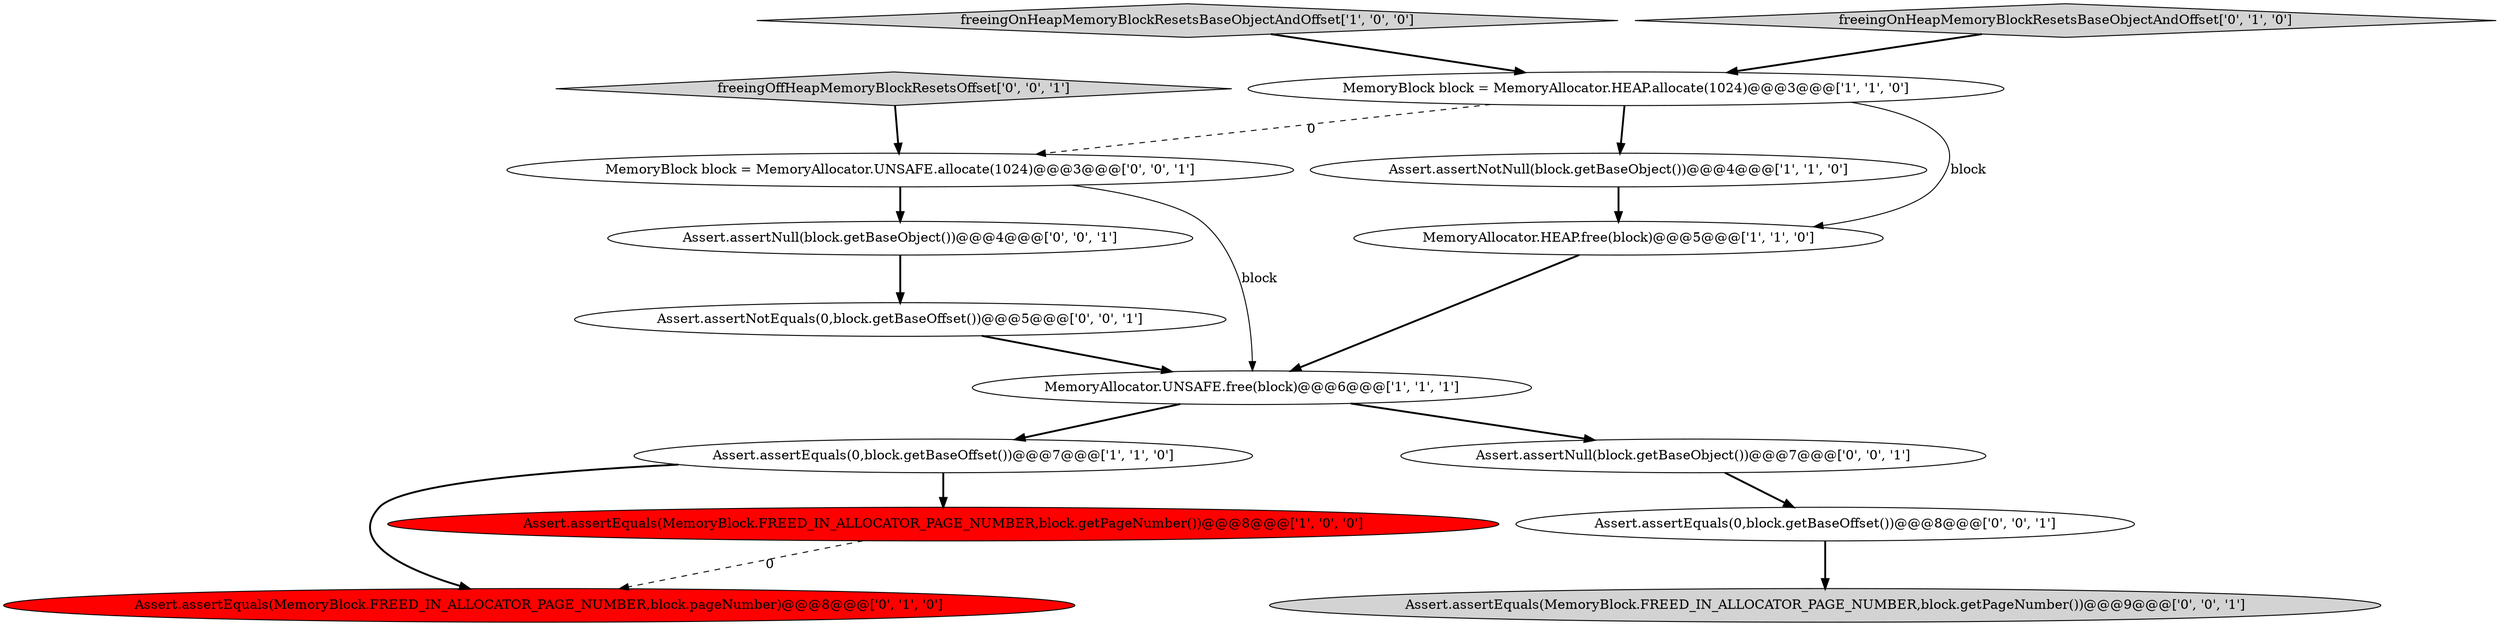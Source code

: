 digraph {
1 [style = filled, label = "Assert.assertNotNull(block.getBaseObject())@@@4@@@['1', '1', '0']", fillcolor = white, shape = ellipse image = "AAA0AAABBB1BBB"];
2 [style = filled, label = "Assert.assertEquals(0,block.getBaseOffset())@@@7@@@['1', '1', '0']", fillcolor = white, shape = ellipse image = "AAA0AAABBB1BBB"];
10 [style = filled, label = "freeingOffHeapMemoryBlockResetsOffset['0', '0', '1']", fillcolor = lightgray, shape = diamond image = "AAA0AAABBB3BBB"];
11 [style = filled, label = "Assert.assertEquals(MemoryBlock.FREED_IN_ALLOCATOR_PAGE_NUMBER,block.getPageNumber())@@@9@@@['0', '0', '1']", fillcolor = lightgray, shape = ellipse image = "AAA0AAABBB3BBB"];
4 [style = filled, label = "MemoryBlock block = MemoryAllocator.HEAP.allocate(1024)@@@3@@@['1', '1', '0']", fillcolor = white, shape = ellipse image = "AAA0AAABBB1BBB"];
9 [style = filled, label = "Assert.assertNotEquals(0,block.getBaseOffset())@@@5@@@['0', '0', '1']", fillcolor = white, shape = ellipse image = "AAA0AAABBB3BBB"];
14 [style = filled, label = "MemoryBlock block = MemoryAllocator.UNSAFE.allocate(1024)@@@3@@@['0', '0', '1']", fillcolor = white, shape = ellipse image = "AAA0AAABBB3BBB"];
5 [style = filled, label = "freeingOnHeapMemoryBlockResetsBaseObjectAndOffset['1', '0', '0']", fillcolor = lightgray, shape = diamond image = "AAA0AAABBB1BBB"];
12 [style = filled, label = "Assert.assertEquals(0,block.getBaseOffset())@@@8@@@['0', '0', '1']", fillcolor = white, shape = ellipse image = "AAA0AAABBB3BBB"];
8 [style = filled, label = "freeingOnHeapMemoryBlockResetsBaseObjectAndOffset['0', '1', '0']", fillcolor = lightgray, shape = diamond image = "AAA0AAABBB2BBB"];
13 [style = filled, label = "Assert.assertNull(block.getBaseObject())@@@4@@@['0', '0', '1']", fillcolor = white, shape = ellipse image = "AAA0AAABBB3BBB"];
0 [style = filled, label = "MemoryAllocator.UNSAFE.free(block)@@@6@@@['1', '1', '1']", fillcolor = white, shape = ellipse image = "AAA0AAABBB1BBB"];
15 [style = filled, label = "Assert.assertNull(block.getBaseObject())@@@7@@@['0', '0', '1']", fillcolor = white, shape = ellipse image = "AAA0AAABBB3BBB"];
7 [style = filled, label = "Assert.assertEquals(MemoryBlock.FREED_IN_ALLOCATOR_PAGE_NUMBER,block.pageNumber)@@@8@@@['0', '1', '0']", fillcolor = red, shape = ellipse image = "AAA1AAABBB2BBB"];
3 [style = filled, label = "MemoryAllocator.HEAP.free(block)@@@5@@@['1', '1', '0']", fillcolor = white, shape = ellipse image = "AAA0AAABBB1BBB"];
6 [style = filled, label = "Assert.assertEquals(MemoryBlock.FREED_IN_ALLOCATOR_PAGE_NUMBER,block.getPageNumber())@@@8@@@['1', '0', '0']", fillcolor = red, shape = ellipse image = "AAA1AAABBB1BBB"];
1->3 [style = bold, label=""];
4->14 [style = dashed, label="0"];
4->1 [style = bold, label=""];
5->4 [style = bold, label=""];
13->9 [style = bold, label=""];
15->12 [style = bold, label=""];
2->7 [style = bold, label=""];
8->4 [style = bold, label=""];
14->13 [style = bold, label=""];
9->0 [style = bold, label=""];
14->0 [style = solid, label="block"];
4->3 [style = solid, label="block"];
10->14 [style = bold, label=""];
2->6 [style = bold, label=""];
6->7 [style = dashed, label="0"];
0->15 [style = bold, label=""];
3->0 [style = bold, label=""];
0->2 [style = bold, label=""];
12->11 [style = bold, label=""];
}
